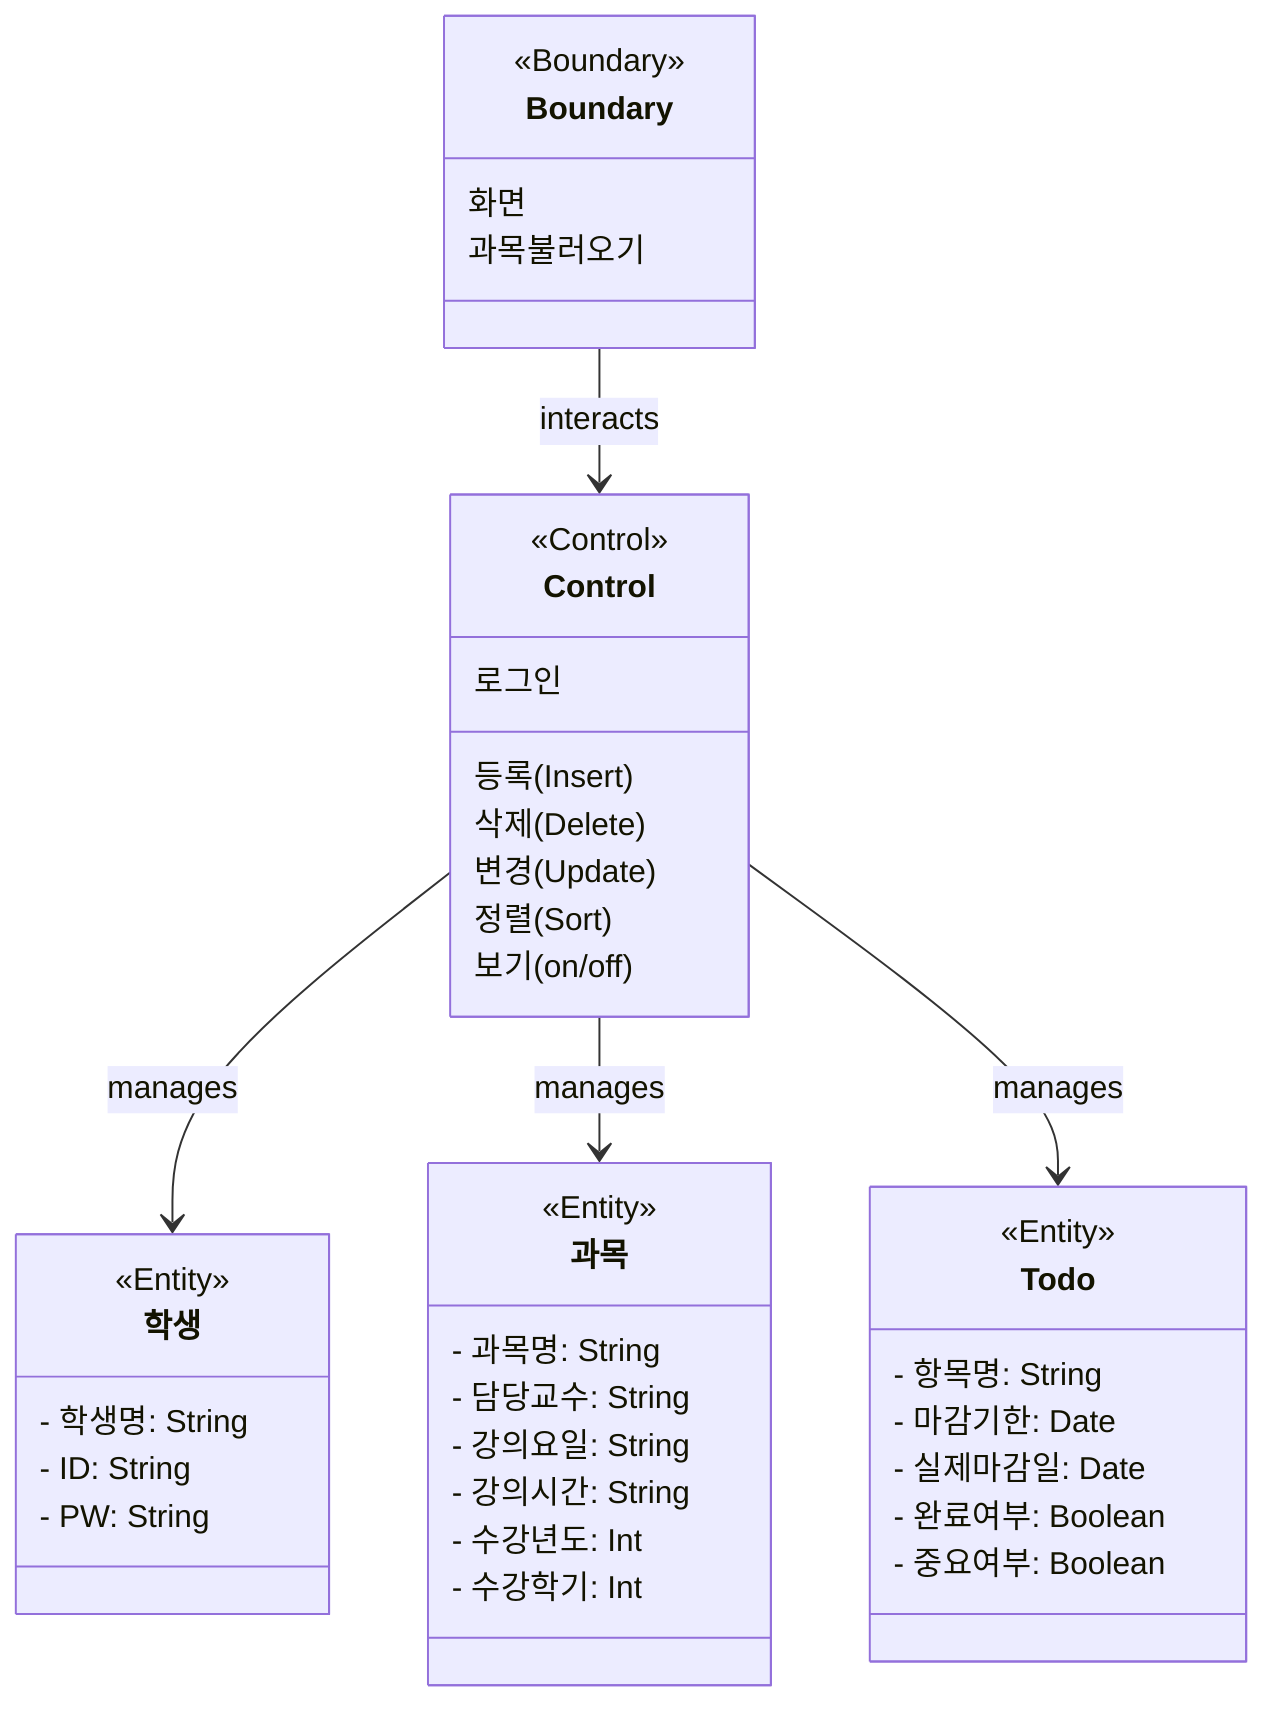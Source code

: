 classDiagram
    class Boundary {
        <<Boundary>>
        화면
        과목불러오기
    }

    class Control {
        <<Control>>
        등록(Insert)
        삭제(Delete)
        변경(Update)
        정렬(Sort)
        보기(on/off)
        로그인
    }

    class 학생 {
        <<Entity>>
        - 학생명: String
        - ID: String
        - PW: String
    }

    class 과목 {
        <<Entity>>
        - 과목명: String
        - 담당교수: String
        - 강의요일: String
        - 강의시간: String
        - 수강년도: Int
        - 수강학기: Int
    }

    class Todo {
        <<Entity>>
        - 항목명: String
        - 마감기한: Date
        - 실제마감일: Date
        - 완료여부: Boolean
        - 중요여부: Boolean
    }

    Boundary --> Control : interacts
    Control --> 학생 : manages
    Control --> 과목 : manages
    Control --> Todo : manages